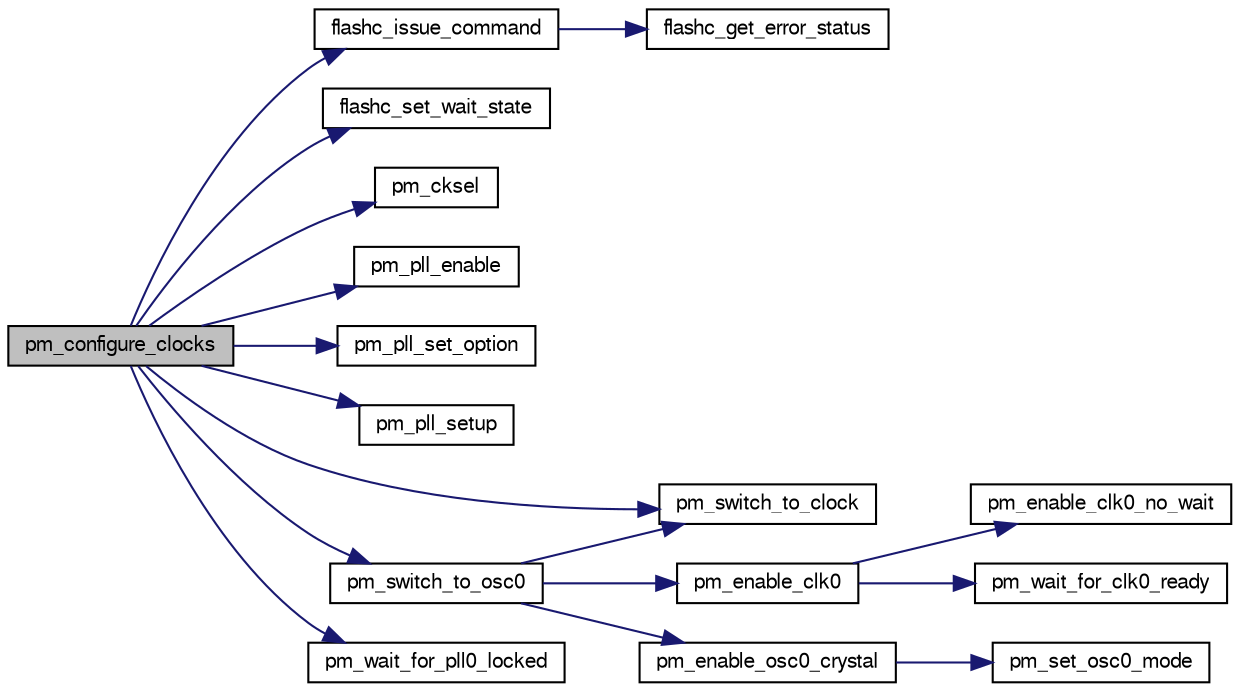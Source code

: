 digraph G
{
  edge [fontname="FreeSans",fontsize="10",labelfontname="FreeSans",labelfontsize="10"];
  node [fontname="FreeSans",fontsize="10",shape=record];
  rankdir=LR;
  Node1 [label="pm_configure_clocks",height=0.2,width=0.4,color="black", fillcolor="grey75", style="filled" fontcolor="black"];
  Node1 -> Node2 [color="midnightblue",fontsize="10",style="solid",fontname="FreeSans"];
  Node2 [label="flashc_issue_command",height=0.2,width=0.4,color="black", fillcolor="white", style="filled",URL="$group__group__avr32__drivers__flashc.html#ga8045c427c32cf3617e861067d76c9c11",tooltip="Issues a FLASHC command."];
  Node2 -> Node3 [color="midnightblue",fontsize="10",style="solid",fontname="FreeSans"];
  Node3 [label="flashc_get_error_status",height=0.2,width=0.4,color="black", fillcolor="white", style="filled",URL="$group__group__avr32__drivers__flashc.html#gae7d38c60001d5d8d00363a6cb07f89f0",tooltip="Gets the error status of the FLASHC."];
  Node1 -> Node4 [color="midnightblue",fontsize="10",style="solid",fontname="FreeSans"];
  Node4 [label="flashc_set_wait_state",height=0.2,width=0.4,color="black", fillcolor="white", style="filled",URL="$pm__conf__clocks_8c.html#a2835c7ef58f410290ad530d34d7e8133"];
  Node1 -> Node5 [color="midnightblue",fontsize="10",style="solid",fontname="FreeSans"];
  Node5 [label="pm_cksel",height=0.2,width=0.4,color="black", fillcolor="white", style="filled",URL="$group__group__avr32__drivers__pm.html#ga8228de41932fd29324b2d9dc95d45b7c",tooltip="This function will select all the power manager clocks."];
  Node1 -> Node6 [color="midnightblue",fontsize="10",style="solid",fontname="FreeSans"];
  Node6 [label="pm_pll_enable",height=0.2,width=0.4,color="black", fillcolor="white", style="filled",URL="$group__group__avr32__drivers__pm.html#ga8a475c167a147ef710e63eb7074febc5",tooltip="This function will enable a PLL."];
  Node1 -> Node7 [color="midnightblue",fontsize="10",style="solid",fontname="FreeSans"];
  Node7 [label="pm_pll_set_option",height=0.2,width=0.4,color="black", fillcolor="white", style="filled",URL="$group__group__avr32__drivers__pm.html#gae3c68fa61aae34b1b4e064f2efd19ab8",tooltip="This function will set a PLL option."];
  Node1 -> Node8 [color="midnightblue",fontsize="10",style="solid",fontname="FreeSans"];
  Node8 [label="pm_pll_setup",height=0.2,width=0.4,color="black", fillcolor="white", style="filled",URL="$group__group__avr32__drivers__pm.html#ga356dd97babbdf250ea51ccaa84992cf9",tooltip="This function will setup a PLL."];
  Node1 -> Node9 [color="midnightblue",fontsize="10",style="solid",fontname="FreeSans"];
  Node9 [label="pm_switch_to_clock",height=0.2,width=0.4,color="black", fillcolor="white", style="filled",URL="$group__group__avr32__drivers__pm.html#gaff34f78cd2e886452e22b0dd81f80fee",tooltip="This function will switch the power manager main clock."];
  Node1 -> Node10 [color="midnightblue",fontsize="10",style="solid",fontname="FreeSans"];
  Node10 [label="pm_switch_to_osc0",height=0.2,width=0.4,color="black", fillcolor="white", style="filled",URL="$group__group__avr32__drivers__pm.html#ga3248d4f14f43849e01bca054da9fdb1e",tooltip="Switch main clock to clock Osc0 (crystal mode)"];
  Node10 -> Node11 [color="midnightblue",fontsize="10",style="solid",fontname="FreeSans"];
  Node11 [label="pm_enable_clk0",height=0.2,width=0.4,color="black", fillcolor="white", style="filled",URL="$group__group__avr32__drivers__pm.html#ga5025d406938e948be1a321bb0a3de34e",tooltip="This function will enable the oscillator 0 to be used with a startup time."];
  Node11 -> Node12 [color="midnightblue",fontsize="10",style="solid",fontname="FreeSans"];
  Node12 [label="pm_enable_clk0_no_wait",height=0.2,width=0.4,color="black", fillcolor="white", style="filled",URL="$group__group__avr32__drivers__pm.html#gab50c60c1a2fcafcbdbc395737bce49ae",tooltip="This function will enable the oscillator 0 to be used with no startup time."];
  Node11 -> Node13 [color="midnightblue",fontsize="10",style="solid",fontname="FreeSans"];
  Node13 [label="pm_wait_for_clk0_ready",height=0.2,width=0.4,color="black", fillcolor="white", style="filled",URL="$group__group__avr32__drivers__pm.html#ga8d73b00aa88012b6230f2929b4b62c20",tooltip="This function will wait until the Osc0 clock is ready."];
  Node10 -> Node14 [color="midnightblue",fontsize="10",style="solid",fontname="FreeSans"];
  Node14 [label="pm_enable_osc0_crystal",height=0.2,width=0.4,color="black", fillcolor="white", style="filled",URL="$group__group__avr32__drivers__pm.html#ga154f6db98bf919e5065c47a9454ea31b",tooltip="This function will enable the crystal mode of the oscillator 0."];
  Node14 -> Node15 [color="midnightblue",fontsize="10",style="solid",fontname="FreeSans"];
  Node15 [label="pm_set_osc0_mode",height=0.2,width=0.4,color="black", fillcolor="white", style="filled",URL="$pm_8c.html#ab5723ec18af7e56f910651b0d879dfb8",tooltip="Sets the mode of the oscillator 0."];
  Node10 -> Node9 [color="midnightblue",fontsize="10",style="solid",fontname="FreeSans"];
  Node1 -> Node16 [color="midnightblue",fontsize="10",style="solid",fontname="FreeSans"];
  Node16 [label="pm_wait_for_pll0_locked",height=0.2,width=0.4,color="black", fillcolor="white", style="filled",URL="$group__group__avr32__drivers__pm.html#ga5cd1af7daf6f927465ce522b29265225",tooltip="This function will wait for PLL0 locked."];
}
